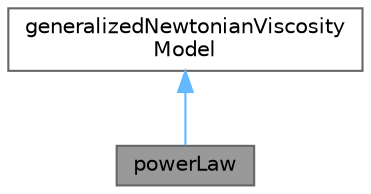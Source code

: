 digraph "powerLaw"
{
 // LATEX_PDF_SIZE
  bgcolor="transparent";
  edge [fontname=Helvetica,fontsize=10,labelfontname=Helvetica,labelfontsize=10];
  node [fontname=Helvetica,fontsize=10,shape=box,height=0.2,width=0.4];
  Node1 [id="Node000001",label="powerLaw",height=0.2,width=0.4,color="gray40", fillcolor="grey60", style="filled", fontcolor="black",tooltip="Standard power-law generalized Newtonian viscosity model."];
  Node2 -> Node1 [id="edge1_Node000001_Node000002",dir="back",color="steelblue1",style="solid",tooltip=" "];
  Node2 [id="Node000002",label="generalizedNewtonianViscosity\lModel",height=0.2,width=0.4,color="gray40", fillcolor="white", style="filled",URL="$classFoam_1_1laminarModels_1_1generalizedNewtonianViscosityModel.html",tooltip="An abstract base class for generalized Newtonian viscosity models."];
}
